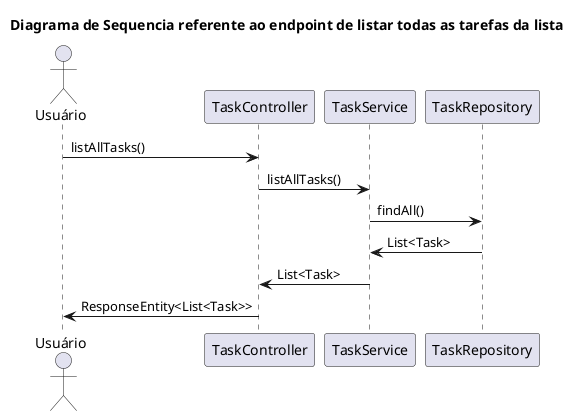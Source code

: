 @startuml listAllTasks
title Diagrama de Sequencia referente ao endpoint de listar todas as tarefas da lista
actor Usuário
Usuário -> TaskController : listAllTasks()
TaskController -> TaskService : listAllTasks()
TaskService -> TaskRepository : findAll()
TaskRepository -> TaskService : List<Task>
TaskService -> TaskController : List<Task>
TaskController -> Usuário : ResponseEntity<List<Task>>
@enduml
